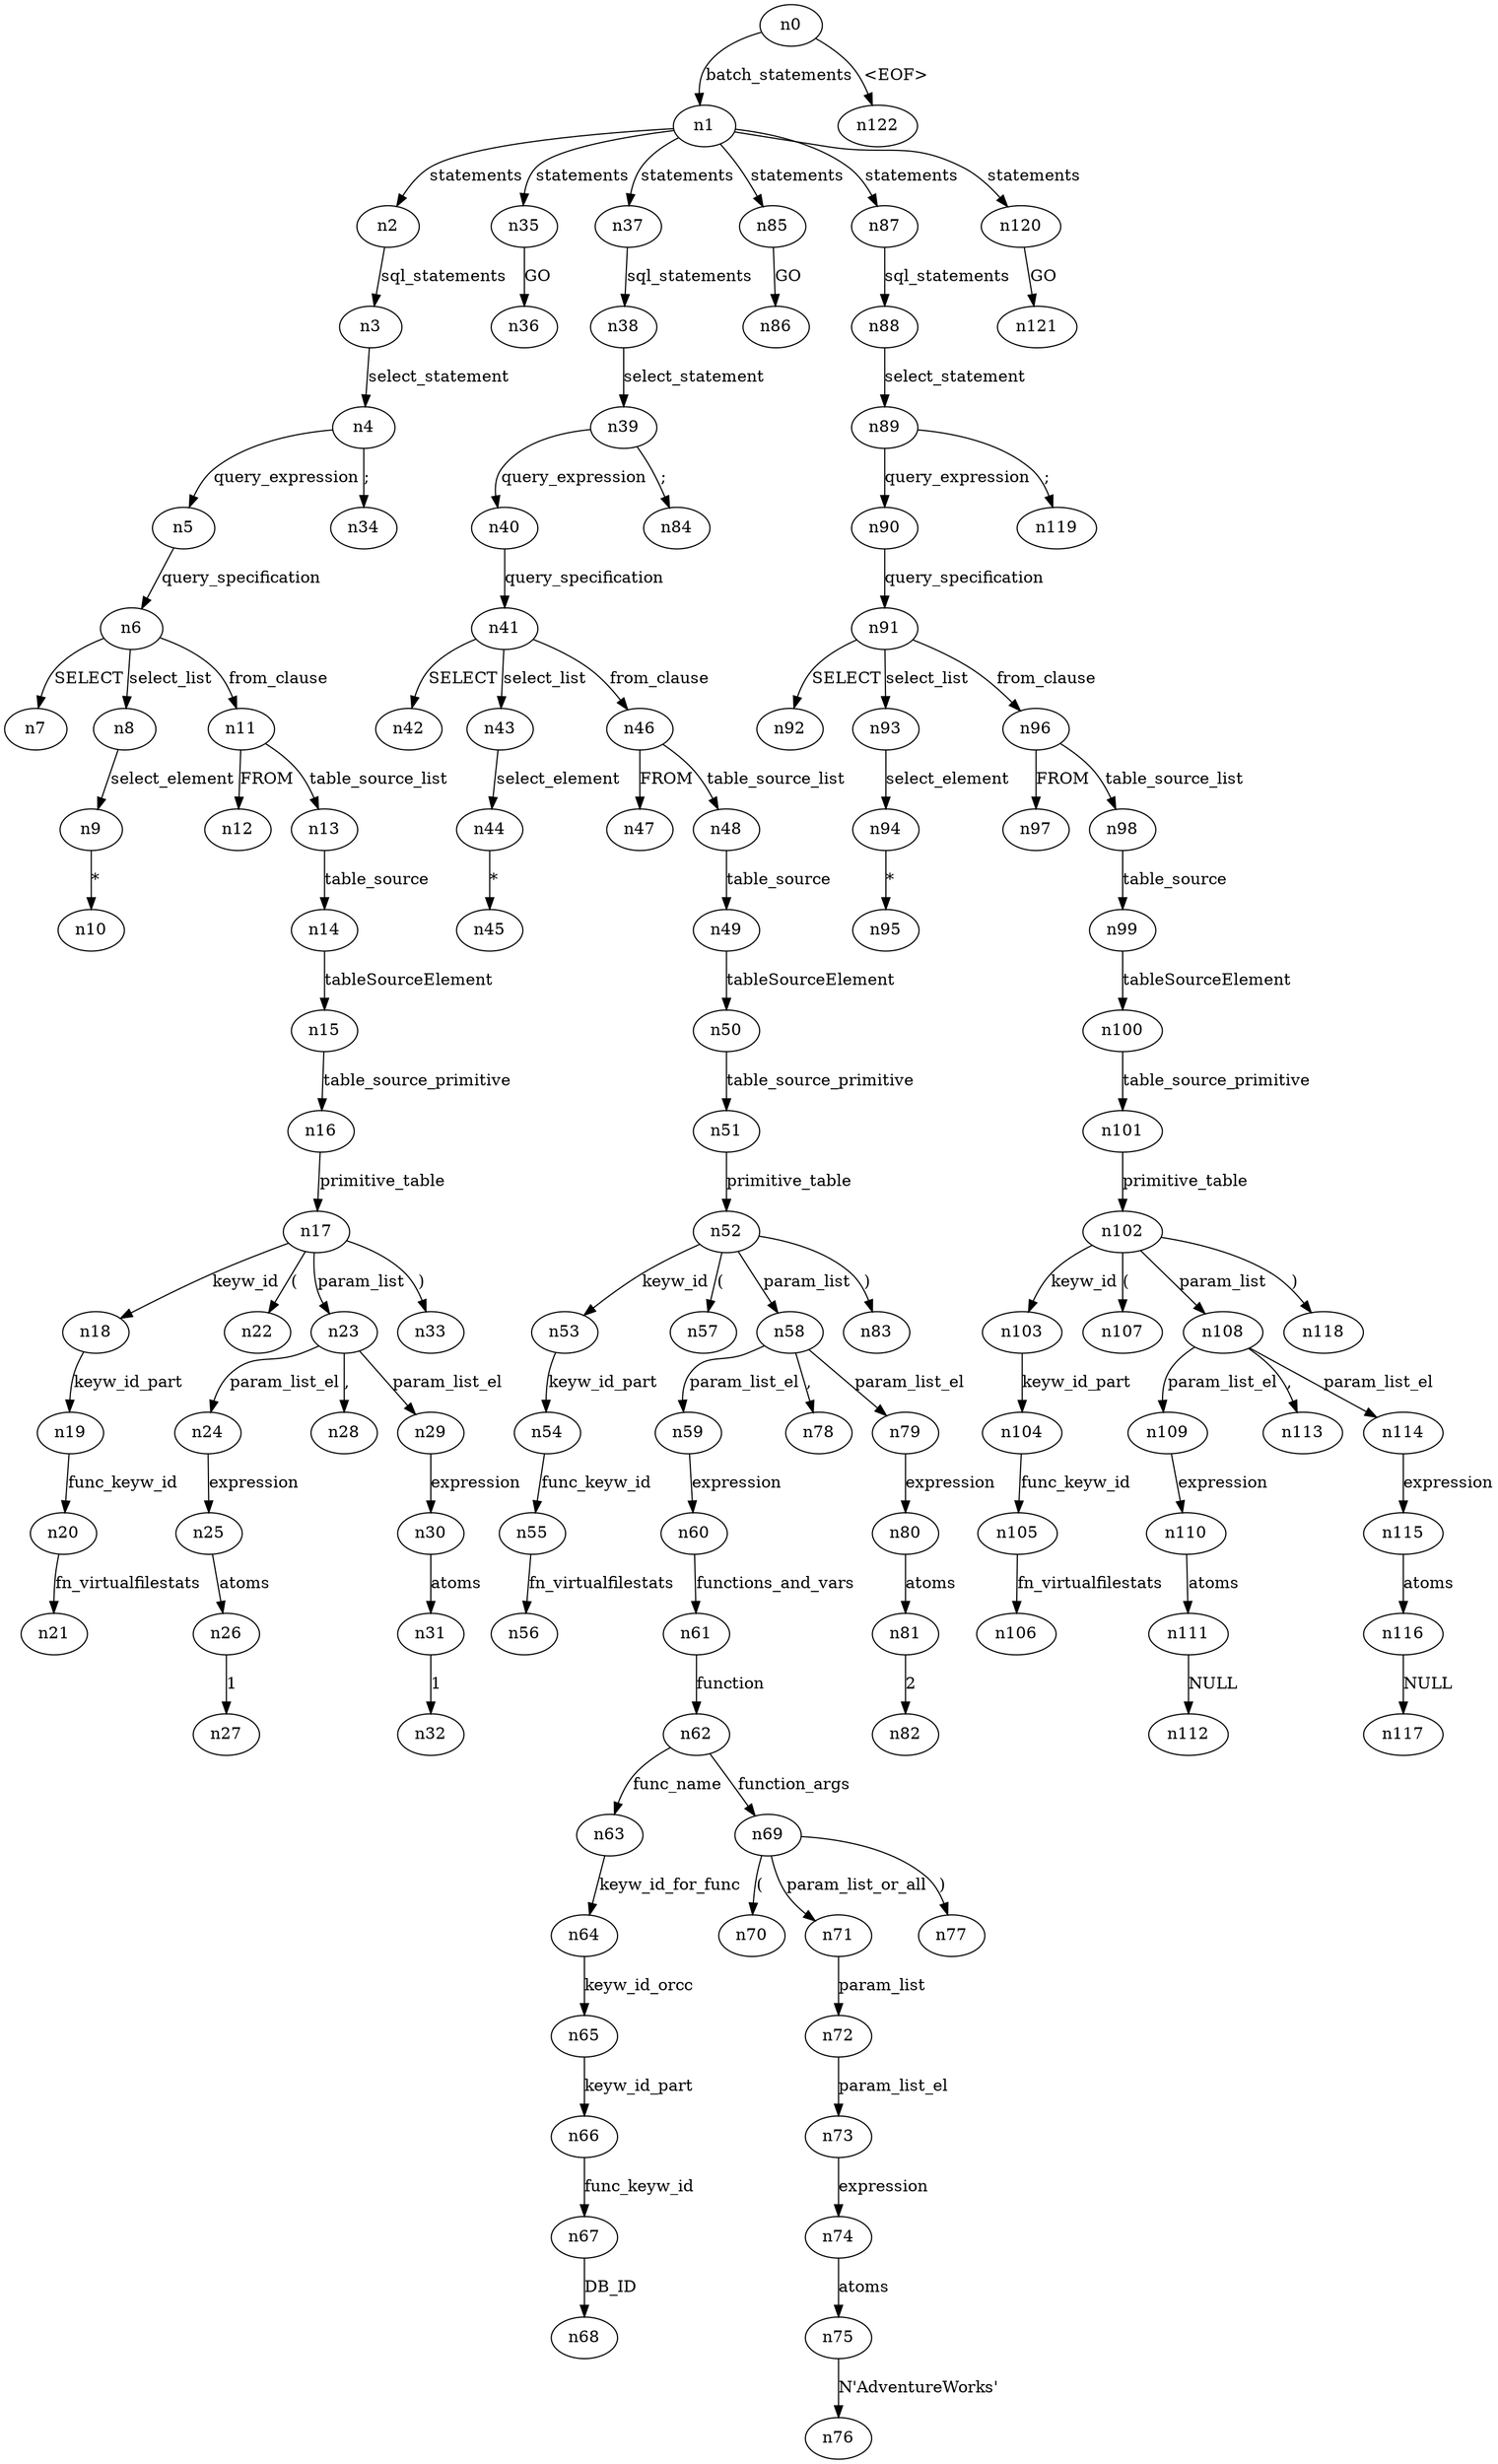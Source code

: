 digraph ParseTree {
  n0 -> n1 [label="batch_statements"];
  n1 -> n2 [label="statements"];
  n2 -> n3 [label="sql_statements"];
  n3 -> n4 [label="select_statement"];
  n4 -> n5 [label="query_expression"];
  n5 -> n6 [label="query_specification"];
  n6 -> n7 [label="SELECT"];
  n6 -> n8 [label="select_list"];
  n8 -> n9 [label="select_element"];
  n9 -> n10 [label="*"];
  n6 -> n11 [label="from_clause"];
  n11 -> n12 [label="FROM"];
  n11 -> n13 [label="table_source_list"];
  n13 -> n14 [label="table_source"];
  n14 -> n15 [label="tableSourceElement"];
  n15 -> n16 [label="table_source_primitive"];
  n16 -> n17 [label="primitive_table"];
  n17 -> n18 [label="keyw_id"];
  n18 -> n19 [label="keyw_id_part"];
  n19 -> n20 [label="func_keyw_id"];
  n20 -> n21 [label="fn_virtualfilestats"];
  n17 -> n22 [label="("];
  n17 -> n23 [label="param_list"];
  n23 -> n24 [label="param_list_el"];
  n24 -> n25 [label="expression"];
  n25 -> n26 [label="atoms"];
  n26 -> n27 [label="1"];
  n23 -> n28 [label=","];
  n23 -> n29 [label="param_list_el"];
  n29 -> n30 [label="expression"];
  n30 -> n31 [label="atoms"];
  n31 -> n32 [label="1"];
  n17 -> n33 [label=")"];
  n4 -> n34 [label=";"];
  n1 -> n35 [label="statements"];
  n35 -> n36 [label="GO"];
  n1 -> n37 [label="statements"];
  n37 -> n38 [label="sql_statements"];
  n38 -> n39 [label="select_statement"];
  n39 -> n40 [label="query_expression"];
  n40 -> n41 [label="query_specification"];
  n41 -> n42 [label="SELECT"];
  n41 -> n43 [label="select_list"];
  n43 -> n44 [label="select_element"];
  n44 -> n45 [label="*"];
  n41 -> n46 [label="from_clause"];
  n46 -> n47 [label="FROM"];
  n46 -> n48 [label="table_source_list"];
  n48 -> n49 [label="table_source"];
  n49 -> n50 [label="tableSourceElement"];
  n50 -> n51 [label="table_source_primitive"];
  n51 -> n52 [label="primitive_table"];
  n52 -> n53 [label="keyw_id"];
  n53 -> n54 [label="keyw_id_part"];
  n54 -> n55 [label="func_keyw_id"];
  n55 -> n56 [label="fn_virtualfilestats"];
  n52 -> n57 [label="("];
  n52 -> n58 [label="param_list"];
  n58 -> n59 [label="param_list_el"];
  n59 -> n60 [label="expression"];
  n60 -> n61 [label="functions_and_vars"];
  n61 -> n62 [label="function"];
  n62 -> n63 [label="func_name"];
  n63 -> n64 [label="keyw_id_for_func"];
  n64 -> n65 [label="keyw_id_orcc"];
  n65 -> n66 [label="keyw_id_part"];
  n66 -> n67 [label="func_keyw_id"];
  n67 -> n68 [label="DB_ID"];
  n62 -> n69 [label="function_args"];
  n69 -> n70 [label="("];
  n69 -> n71 [label="param_list_or_all"];
  n71 -> n72 [label="param_list"];
  n72 -> n73 [label="param_list_el"];
  n73 -> n74 [label="expression"];
  n74 -> n75 [label="atoms"];
  n75 -> n76 [label="N'AdventureWorks'"];
  n69 -> n77 [label=")"];
  n58 -> n78 [label=","];
  n58 -> n79 [label="param_list_el"];
  n79 -> n80 [label="expression"];
  n80 -> n81 [label="atoms"];
  n81 -> n82 [label="2"];
  n52 -> n83 [label=")"];
  n39 -> n84 [label=";"];
  n1 -> n85 [label="statements"];
  n85 -> n86 [label="GO"];
  n1 -> n87 [label="statements"];
  n87 -> n88 [label="sql_statements"];
  n88 -> n89 [label="select_statement"];
  n89 -> n90 [label="query_expression"];
  n90 -> n91 [label="query_specification"];
  n91 -> n92 [label="SELECT"];
  n91 -> n93 [label="select_list"];
  n93 -> n94 [label="select_element"];
  n94 -> n95 [label="*"];
  n91 -> n96 [label="from_clause"];
  n96 -> n97 [label="FROM"];
  n96 -> n98 [label="table_source_list"];
  n98 -> n99 [label="table_source"];
  n99 -> n100 [label="tableSourceElement"];
  n100 -> n101 [label="table_source_primitive"];
  n101 -> n102 [label="primitive_table"];
  n102 -> n103 [label="keyw_id"];
  n103 -> n104 [label="keyw_id_part"];
  n104 -> n105 [label="func_keyw_id"];
  n105 -> n106 [label="fn_virtualfilestats"];
  n102 -> n107 [label="("];
  n102 -> n108 [label="param_list"];
  n108 -> n109 [label="param_list_el"];
  n109 -> n110 [label="expression"];
  n110 -> n111 [label="atoms"];
  n111 -> n112 [label="NULL"];
  n108 -> n113 [label=","];
  n108 -> n114 [label="param_list_el"];
  n114 -> n115 [label="expression"];
  n115 -> n116 [label="atoms"];
  n116 -> n117 [label="NULL"];
  n102 -> n118 [label=")"];
  n89 -> n119 [label=";"];
  n1 -> n120 [label="statements"];
  n120 -> n121 [label="GO"];
  n0 -> n122 [label="<EOF>"];
}